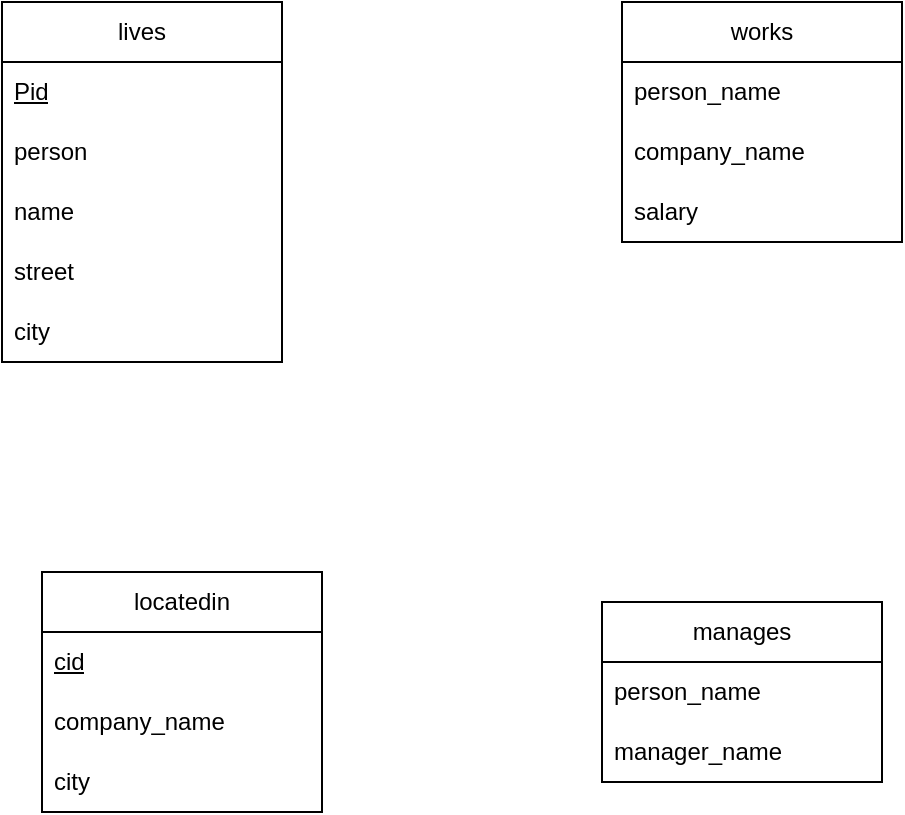 <mxfile version="24.8.6">
  <diagram name="Page-1" id="2PqB5KnI0o3_JUz2hkDP">
    <mxGraphModel dx="1032" dy="771" grid="1" gridSize="10" guides="1" tooltips="1" connect="1" arrows="1" fold="1" page="1" pageScale="1" pageWidth="850" pageHeight="1100" math="0" shadow="0">
      <root>
        <mxCell id="0" />
        <mxCell id="1" parent="0" />
        <mxCell id="vcsY7aR1Utd8rADN1DgT-28" value="lives" style="swimlane;fontStyle=0;childLayout=stackLayout;horizontal=1;startSize=30;horizontalStack=0;resizeParent=1;resizeParentMax=0;resizeLast=0;collapsible=1;marginBottom=0;whiteSpace=wrap;html=1;" vertex="1" parent="1">
          <mxGeometry x="210" y="70" width="140" height="180" as="geometry" />
        </mxCell>
        <mxCell id="vcsY7aR1Utd8rADN1DgT-29" value="&lt;u&gt;Pid&lt;/u&gt;" style="text;strokeColor=none;fillColor=none;align=left;verticalAlign=middle;spacingLeft=4;spacingRight=4;overflow=hidden;points=[[0,0.5],[1,0.5]];portConstraint=eastwest;rotatable=0;whiteSpace=wrap;html=1;" vertex="1" parent="vcsY7aR1Utd8rADN1DgT-28">
          <mxGeometry y="30" width="140" height="30" as="geometry" />
        </mxCell>
        <mxCell id="vcsY7aR1Utd8rADN1DgT-30" value="person" style="text;strokeColor=none;fillColor=none;align=left;verticalAlign=middle;spacingLeft=4;spacingRight=4;overflow=hidden;points=[[0,0.5],[1,0.5]];portConstraint=eastwest;rotatable=0;whiteSpace=wrap;html=1;" vertex="1" parent="vcsY7aR1Utd8rADN1DgT-28">
          <mxGeometry y="60" width="140" height="30" as="geometry" />
        </mxCell>
        <mxCell id="vcsY7aR1Utd8rADN1DgT-31" value="name" style="text;strokeColor=none;fillColor=none;align=left;verticalAlign=middle;spacingLeft=4;spacingRight=4;overflow=hidden;points=[[0,0.5],[1,0.5]];portConstraint=eastwest;rotatable=0;whiteSpace=wrap;html=1;" vertex="1" parent="vcsY7aR1Utd8rADN1DgT-28">
          <mxGeometry y="90" width="140" height="30" as="geometry" />
        </mxCell>
        <mxCell id="vcsY7aR1Utd8rADN1DgT-33" value="street" style="text;strokeColor=none;fillColor=none;align=left;verticalAlign=middle;spacingLeft=4;spacingRight=4;overflow=hidden;points=[[0,0.5],[1,0.5]];portConstraint=eastwest;rotatable=0;whiteSpace=wrap;html=1;" vertex="1" parent="vcsY7aR1Utd8rADN1DgT-28">
          <mxGeometry y="120" width="140" height="30" as="geometry" />
        </mxCell>
        <mxCell id="vcsY7aR1Utd8rADN1DgT-32" value="city" style="text;strokeColor=none;fillColor=none;align=left;verticalAlign=middle;spacingLeft=4;spacingRight=4;overflow=hidden;points=[[0,0.5],[1,0.5]];portConstraint=eastwest;rotatable=0;whiteSpace=wrap;html=1;" vertex="1" parent="vcsY7aR1Utd8rADN1DgT-28">
          <mxGeometry y="150" width="140" height="30" as="geometry" />
        </mxCell>
        <mxCell id="vcsY7aR1Utd8rADN1DgT-34" value="works" style="swimlane;fontStyle=0;childLayout=stackLayout;horizontal=1;startSize=30;horizontalStack=0;resizeParent=1;resizeParentMax=0;resizeLast=0;collapsible=1;marginBottom=0;whiteSpace=wrap;html=1;" vertex="1" parent="1">
          <mxGeometry x="520" y="70" width="140" height="120" as="geometry" />
        </mxCell>
        <mxCell id="vcsY7aR1Utd8rADN1DgT-35" value="person_name " style="text;strokeColor=none;fillColor=none;align=left;verticalAlign=middle;spacingLeft=4;spacingRight=4;overflow=hidden;points=[[0,0.5],[1,0.5]];portConstraint=eastwest;rotatable=0;whiteSpace=wrap;html=1;" vertex="1" parent="vcsY7aR1Utd8rADN1DgT-34">
          <mxGeometry y="30" width="140" height="30" as="geometry" />
        </mxCell>
        <mxCell id="vcsY7aR1Utd8rADN1DgT-36" value="company_name " style="text;strokeColor=none;fillColor=none;align=left;verticalAlign=middle;spacingLeft=4;spacingRight=4;overflow=hidden;points=[[0,0.5],[1,0.5]];portConstraint=eastwest;rotatable=0;whiteSpace=wrap;html=1;" vertex="1" parent="vcsY7aR1Utd8rADN1DgT-34">
          <mxGeometry y="60" width="140" height="30" as="geometry" />
        </mxCell>
        <mxCell id="vcsY7aR1Utd8rADN1DgT-37" value="salary " style="text;strokeColor=none;fillColor=none;align=left;verticalAlign=middle;spacingLeft=4;spacingRight=4;overflow=hidden;points=[[0,0.5],[1,0.5]];portConstraint=eastwest;rotatable=0;whiteSpace=wrap;html=1;" vertex="1" parent="vcsY7aR1Utd8rADN1DgT-34">
          <mxGeometry y="90" width="140" height="30" as="geometry" />
        </mxCell>
        <mxCell id="vcsY7aR1Utd8rADN1DgT-38" value="locatedin" style="swimlane;fontStyle=0;childLayout=stackLayout;horizontal=1;startSize=30;horizontalStack=0;resizeParent=1;resizeParentMax=0;resizeLast=0;collapsible=1;marginBottom=0;whiteSpace=wrap;html=1;" vertex="1" parent="1">
          <mxGeometry x="230" y="355" width="140" height="120" as="geometry" />
        </mxCell>
        <mxCell id="vcsY7aR1Utd8rADN1DgT-39" value="&lt;u&gt;cid&lt;/u&gt;" style="text;strokeColor=none;fillColor=none;align=left;verticalAlign=middle;spacingLeft=4;spacingRight=4;overflow=hidden;points=[[0,0.5],[1,0.5]];portConstraint=eastwest;rotatable=0;whiteSpace=wrap;html=1;" vertex="1" parent="vcsY7aR1Utd8rADN1DgT-38">
          <mxGeometry y="30" width="140" height="30" as="geometry" />
        </mxCell>
        <mxCell id="vcsY7aR1Utd8rADN1DgT-40" value="company_name " style="text;strokeColor=none;fillColor=none;align=left;verticalAlign=middle;spacingLeft=4;spacingRight=4;overflow=hidden;points=[[0,0.5],[1,0.5]];portConstraint=eastwest;rotatable=0;whiteSpace=wrap;html=1;" vertex="1" parent="vcsY7aR1Utd8rADN1DgT-38">
          <mxGeometry y="60" width="140" height="30" as="geometry" />
        </mxCell>
        <mxCell id="vcsY7aR1Utd8rADN1DgT-41" value="city" style="text;strokeColor=none;fillColor=none;align=left;verticalAlign=middle;spacingLeft=4;spacingRight=4;overflow=hidden;points=[[0,0.5],[1,0.5]];portConstraint=eastwest;rotatable=0;whiteSpace=wrap;html=1;" vertex="1" parent="vcsY7aR1Utd8rADN1DgT-38">
          <mxGeometry y="90" width="140" height="30" as="geometry" />
        </mxCell>
        <mxCell id="vcsY7aR1Utd8rADN1DgT-42" value="manages" style="swimlane;fontStyle=0;childLayout=stackLayout;horizontal=1;startSize=30;horizontalStack=0;resizeParent=1;resizeParentMax=0;resizeLast=0;collapsible=1;marginBottom=0;whiteSpace=wrap;html=1;" vertex="1" parent="1">
          <mxGeometry x="510" y="370" width="140" height="90" as="geometry" />
        </mxCell>
        <mxCell id="vcsY7aR1Utd8rADN1DgT-43" value="person_name " style="text;strokeColor=none;fillColor=none;align=left;verticalAlign=middle;spacingLeft=4;spacingRight=4;overflow=hidden;points=[[0,0.5],[1,0.5]];portConstraint=eastwest;rotatable=0;whiteSpace=wrap;html=1;" vertex="1" parent="vcsY7aR1Utd8rADN1DgT-42">
          <mxGeometry y="30" width="140" height="30" as="geometry" />
        </mxCell>
        <mxCell id="vcsY7aR1Utd8rADN1DgT-44" value="manager_name " style="text;strokeColor=none;fillColor=none;align=left;verticalAlign=middle;spacingLeft=4;spacingRight=4;overflow=hidden;points=[[0,0.5],[1,0.5]];portConstraint=eastwest;rotatable=0;whiteSpace=wrap;html=1;" vertex="1" parent="vcsY7aR1Utd8rADN1DgT-42">
          <mxGeometry y="60" width="140" height="30" as="geometry" />
        </mxCell>
      </root>
    </mxGraphModel>
  </diagram>
</mxfile>
